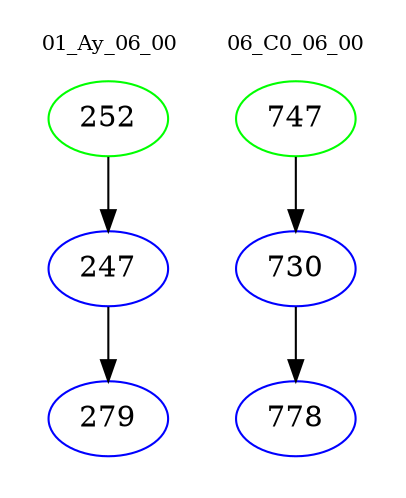 digraph{
subgraph cluster_0 {
color = white
label = "01_Ay_06_00";
fontsize=10;
T0_252 [label="252", color="green"]
T0_252 -> T0_247 [color="black"]
T0_247 [label="247", color="blue"]
T0_247 -> T0_279 [color="black"]
T0_279 [label="279", color="blue"]
}
subgraph cluster_1 {
color = white
label = "06_C0_06_00";
fontsize=10;
T1_747 [label="747", color="green"]
T1_747 -> T1_730 [color="black"]
T1_730 [label="730", color="blue"]
T1_730 -> T1_778 [color="black"]
T1_778 [label="778", color="blue"]
}
}
